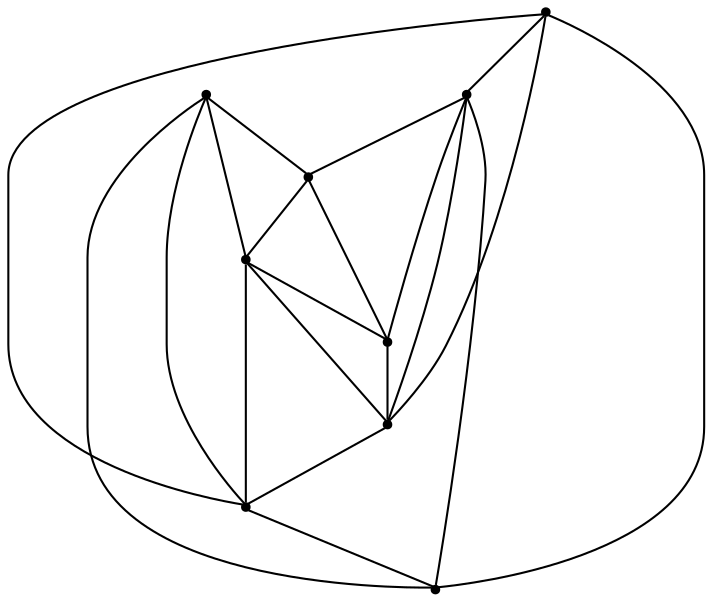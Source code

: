 graph {
  node [shape=point,comment="{\"directed\":false,\"doi\":\"10.1007/978-3-540-70904-6_15\",\"figure\":\"2 (2)\"}"]

  v0 [pos="1570.1035292514534,502.51785560890494"]
  v1 [pos="1521.7643259447673,397.823171262388"]
  v2 [pos="1481.4828488372093,470.30330940529166"]
  v3 [pos="1497.5952171148256,325.33985420509634"]
  v4 [pos="1481.4828488372093,510.5699821754739"]
  v5 [pos="1473.4250908430233,252.8586352313007"]
  v6 [pos="1400.9168740915698,413.92837806984244"]
  v7 [pos="1425.0859193313954,333.3940152768737"]
  v8 [pos="1328.4095793968022,357.5564984922057"]

  v0 -- v5 [id="-1",pos="1570.1035292514534,502.51785560890494 1577.151762354651,492.4523954038268 1601.3228742732558,480.36896034523306 1602.3272165697674,455.20238523130075 1603.3357558139535,430.03555580421744 1597.292914244186,384.7357714617695 1576.143223110465,350.5064928973164 1554.997601744186,317.28556597674344 1490.5439316860466,268.96479571307157 1473.4250908430233,252.8586352313007"]
  v7 -- v1 [id="-2",pos="1425.0859193313954,333.3940152768737 1521.7643259447673,397.823171262388 1521.7643259447673,397.823171262388 1521.7643259447673,397.823171262388"]
  v2 -- v4 [id="-3",pos="1481.4828488372093,470.30330940529166 1481.4828488372093,510.5699821754739 1481.4828488372093,510.5699821754739 1481.4828488372093,510.5699821754739"]
  v2 -- v6 [id="-7",pos="1481.4828488372093,470.30330940529166 1400.9168740915698,413.92837806984244 1400.9168740915698,413.92837806984244 1400.9168740915698,413.92837806984244"]
  v1 -- v6 [id="-8",pos="1521.7643259447673,397.823171262388 1400.9168740915698,413.92837806984244 1400.9168740915698,413.92837806984244 1400.9168740915698,413.92837806984244"]
  v8 -- v7 [id="-10",pos="1328.4095793968022,357.5564984922057 1334.3440952034885,346.32736488624863 1357.506667877907,326.1898323341653 1367.5752725290697,324.17719805682157 1377.6479469476744,322.1648180926289 1381.6444585755814,331.1232531512226 1390.7087209302326,331.1232531512226 1400.7813953488371,331.1232531512226 1416.9218386627906,329.21056394223825 1425.0859193313954,333.3940152768737"]
  v8 -- v6 [id="-11",pos="1328.4095793968022,357.5564984922057 1334.452452761628,361.5815763120299 1350.5637718023256,369.6356738055195 1362.649327761628,379.7024055763528 1374.7306867732557,388.7605313901549 1392.86328125,406.8816149676289 1400.9168740915698,413.92837806984244"]
  v8 -- v5 [id="-12",pos="1328.4095793968022,357.5564984922057 1336.465207122093,338.4273811622903 1342.5080486918605,284.06896237973825 1366.679160610465,266.9524157488788 1390.8462027616279,248.83158648455594 1455.2998728197674,254.8730497007018 1473.4250908430233,252.8586352313007"]
  v8 -- v4 [id="-13",pos="1328.4095793968022,357.5564984922057 1325.421511627907,376.08556394223825 1318.8203488372094,427.7523323341653 1333.4439135174418,450.16901934588407 1348.5466933139535,473.3232144956237 1394.8719658430232,488.4230578387226 1419.043077761628,498.48978960955594 1444.2186591569766,508.56059039080594 1481.4838662790698,510.568901344582 1481.4828488372093,510.5699821754739"]
  v6 -- v4 [id="-14",pos="1400.9168740915698,413.92837806984244 1400.9148074127907,418.96072670265494 1394.8719658430232,433.0565417254414 1397.893386627907,441.11063921893094 1401.9232194767442,450.16901934588407 1408.9746002906977,453.189750953957 1423.0730377906978,464.26483436867056 1437.1714752906976,476.34394610369657 1469.3983103197675,500.5024238868997 1481.4828488372093,510.5699821754739"]
  v7 -- v6 [id="-15",pos="1425.0859193313954,333.3940152768737 1425.0859193313954,334.7273791277851 1437.6424236918604,361.53986895525907 1432.9707122093023,379.55236081723825 1428.3031976744187,397.56892168963407 1400.9148074127907,413.92736081723825 1400.9168740915698,413.92837806984244"]
  v5 -- v7 [id="-16",pos="1473.4250908430233,252.8586352313007 1465.3683502906977,261.9190498634622 1441.197238372093,282.0522590919778 1433.1416424418605,295.13972247088407 1425.0859193313954,309.2355374936705 1426.0944585755815,327.35636675799344 1425.0859193313954,333.3940152768737"]
  v2 -- v1 [id="-17",pos="1481.4828488372093,470.30330940529166 1481.4838662790698,470.3022285743997 1471.6778888081394,442.26903562192575 1478.3500181686047,429.59406817400907 1485.0220203488373,416.9147774025247 1521.7664244186046,397.82323484067575 1521.7643259447673,397.823171262388"]
  v5 -- v3 [id="-18",pos="1473.4250908430233,252.8586352313007 1497.5952171148256,325.33985420509634 1497.5952171148256,325.33985420509634 1497.5952171148256,325.33985420509634"]
  v3 -- v1 [id="-19",pos="1497.5952171148256,325.33985420509634 1498.6037245639534,329.3690010353372 1499.608066860465,343.460747047707 1502.6294876453487,349.5022102638528 1506.6552507267443,355.539858782733 1516.7279251453488,355.539858782733 1518.7408066860464,363.5939562762226 1521.7664244186046,371.6480537697122 1519.7493459302325,390.7772346779153 1521.7643259447673,397.823171262388"]
  v3 -- v0 [id="-20",pos="1497.5952171148256,325.33985420509634 1504.6465661337209,329.3690010353372 1528.8134811046511,338.4273811622903 1539.890625,351.51484454119657 1549.9632994186047,364.6023079201028 1557.0104832848838,377.68977129900907 1562.0447856104652,402.85660072609244 1567.0831577034883,428.0231758400247 1568.0875,481.37731198911325 1570.1035292514534,502.51785560890494"]
  v2 -- v0 [id="-21",pos="1481.4828488372093,470.30330940529166 1492.5610101744185,472.3189318621601 1511.9937681686047,473.27311480486844 1521.0579033430233,476.29410072609244 1531.126507994186,480.32318397804556 1533.8477834302325,486.41067787452994 1539.890625,490.43976112648306 1545.933339389535,494.4647753680195 1565.0660792151164,500.5024238868997 1570.1035292514534,502.51785560890494"]
  v7 -- v3 [id="-22",pos="1425.0859193313954,333.3940152768737 1497.5952171148256,325.33985420509634 1497.5952171148256,325.33985420509634 1497.5952171148256,325.33985420509634"]
  v0 -- v4 [id="-23",pos="1570.1035292514534,502.51785560890494 1567.0831577034883,506.54388710304556 1554.997601744186,518.6232531512226 1547.9462209302326,521.6439847592956 1541.9035065406977,524.6647163673684 1541.9035065406977,524.6647163673684 1530.8263626453488,522.6523364031757 1519.7493459302325,520.639702125832 1489.539589389535,512.5856046323424 1481.4828488372093,510.5699821754739"]
  v1 -- v0 [id="-24",pos="1521.7643259447673,397.823171262388 1525.7921875,403.56053952817575 1545.0332848837209,416.8107633237487 1553.084683866279,434.93159258807157 1561.1446039244186,452.03974688494657 1565.0660792151164,489.127250953957 1570.1035292514534,502.51785560890494"]
}
